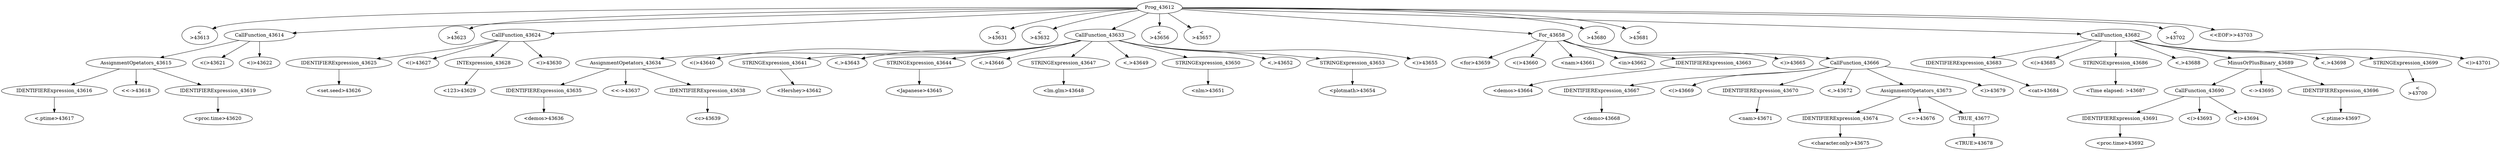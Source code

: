 digraph {

"Prog_43612"->"<
>43613";
"Prog_43612"->"CallFunction_43614";
"CallFunction_43614"->"AssignmentOpetators_43615";
"AssignmentOpetators_43615"->"IDENTIFIERExpression_43616";
"IDENTIFIERExpression_43616"->"<.ptime>43617";
"AssignmentOpetators_43615"->"<<->43618";
"AssignmentOpetators_43615"->"IDENTIFIERExpression_43619";
"IDENTIFIERExpression_43619"->"<proc.time>43620";
"CallFunction_43614"->"<(>43621";
"CallFunction_43614"->"<)>43622";
"Prog_43612"->"<
>43623";
"Prog_43612"->"CallFunction_43624";
"CallFunction_43624"->"IDENTIFIERExpression_43625";
"IDENTIFIERExpression_43625"->"<set.seed>43626";
"CallFunction_43624"->"<(>43627";
"CallFunction_43624"->"INTExpression_43628";
"INTExpression_43628"->"<123>43629";
"CallFunction_43624"->"<)>43630";
"Prog_43612"->"<
>43631";
"Prog_43612"->"<
>43632";
"Prog_43612"->"CallFunction_43633";
"CallFunction_43633"->"AssignmentOpetators_43634";
"AssignmentOpetators_43634"->"IDENTIFIERExpression_43635";
"IDENTIFIERExpression_43635"->"<demos>43636";
"AssignmentOpetators_43634"->"<<->43637";
"AssignmentOpetators_43634"->"IDENTIFIERExpression_43638";
"IDENTIFIERExpression_43638"->"<c>43639";
"CallFunction_43633"->"<(>43640";
"CallFunction_43633"->"STRINGExpression_43641";
"STRINGExpression_43641"->"<Hershey>43642";
"CallFunction_43633"->"<,>43643";
"CallFunction_43633"->"STRINGExpression_43644";
"STRINGExpression_43644"->"<Japanese>43645";
"CallFunction_43633"->"<,>43646";
"CallFunction_43633"->"STRINGExpression_43647";
"STRINGExpression_43647"->"<lm.glm>43648";
"CallFunction_43633"->"<,>43649";
"CallFunction_43633"->"STRINGExpression_43650";
"STRINGExpression_43650"->"<nlm>43651";
"CallFunction_43633"->"<,>43652";
"CallFunction_43633"->"STRINGExpression_43653";
"STRINGExpression_43653"->"<plotmath>43654";
"CallFunction_43633"->"<)>43655";
"Prog_43612"->"<
>43656";
"Prog_43612"->"<
>43657";
"Prog_43612"->"For_43658";
"For_43658"->"<for>43659";
"For_43658"->"<(>43660";
"For_43658"->"<nam>43661";
"For_43658"->"<in>43662";
"For_43658"->"IDENTIFIERExpression_43663";
"IDENTIFIERExpression_43663"->"<demos>43664";
"For_43658"->"<)>43665";
"For_43658"->"CallFunction_43666";
"CallFunction_43666"->"IDENTIFIERExpression_43667";
"IDENTIFIERExpression_43667"->"<demo>43668";
"CallFunction_43666"->"<(>43669";
"CallFunction_43666"->"IDENTIFIERExpression_43670";
"IDENTIFIERExpression_43670"->"<nam>43671";
"CallFunction_43666"->"<,>43672";
"CallFunction_43666"->"AssignmentOpetators_43673";
"AssignmentOpetators_43673"->"IDENTIFIERExpression_43674";
"IDENTIFIERExpression_43674"->"<character.only>43675";
"AssignmentOpetators_43673"->"<=>43676";
"AssignmentOpetators_43673"->"TRUE_43677";
"TRUE_43677"->"<TRUE>43678";
"CallFunction_43666"->"<)>43679";
"Prog_43612"->"<
>43680";
"Prog_43612"->"<
>43681";
"Prog_43612"->"CallFunction_43682";
"CallFunction_43682"->"IDENTIFIERExpression_43683";
"IDENTIFIERExpression_43683"->"<cat>43684";
"CallFunction_43682"->"<(>43685";
"CallFunction_43682"->"STRINGExpression_43686";
"STRINGExpression_43686"->"<Time elapsed: >43687";
"CallFunction_43682"->"<,>43688";
"CallFunction_43682"->"MinusOrPlusBinary_43689";
"MinusOrPlusBinary_43689"->"CallFunction_43690";
"CallFunction_43690"->"IDENTIFIERExpression_43691";
"IDENTIFIERExpression_43691"->"<proc.time>43692";
"CallFunction_43690"->"<(>43693";
"CallFunction_43690"->"<)>43694";
"MinusOrPlusBinary_43689"->"<->43695";
"MinusOrPlusBinary_43689"->"IDENTIFIERExpression_43696";
"IDENTIFIERExpression_43696"->"<.ptime>43697";
"CallFunction_43682"->"<,>43698";
"CallFunction_43682"->"STRINGExpression_43699";
"STRINGExpression_43699"->"<\n>43700";
"CallFunction_43682"->"<)>43701";
"Prog_43612"->"<
>43702";
"Prog_43612"->"<<EOF>>43703";
}
